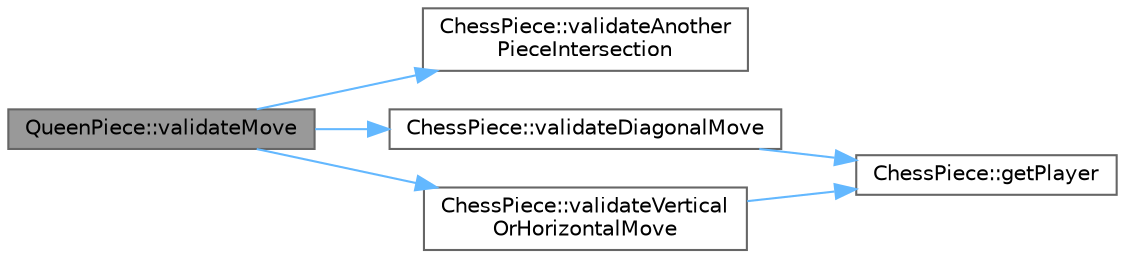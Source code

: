 digraph "QueenPiece::validateMove"
{
 // LATEX_PDF_SIZE
  bgcolor="transparent";
  edge [fontname=Helvetica,fontsize=10,labelfontname=Helvetica,labelfontsize=10];
  node [fontname=Helvetica,fontsize=10,shape=box,height=0.2,width=0.4];
  rankdir="LR";
  Node1 [id="Node000001",label="QueenPiece::validateMove",height=0.2,width=0.4,color="gray40", fillcolor="grey60", style="filled", fontcolor="black",tooltip="Validates the move of the queen piece to the specified position."];
  Node1 -> Node2 [id="edge6_Node000001_Node000002",color="steelblue1",style="solid",tooltip=" "];
  Node2 [id="Node000002",label="ChessPiece::validateAnother\lPieceIntersection",height=0.2,width=0.4,color="grey40", fillcolor="white", style="filled",URL="$class_chess_piece.html#a93b460de9600b44d35168e4180cc6288",tooltip="Validates the intersection with another chess piece for the chess piece."];
  Node1 -> Node3 [id="edge7_Node000001_Node000003",color="steelblue1",style="solid",tooltip=" "];
  Node3 [id="Node000003",label="ChessPiece::validateDiagonalMove",height=0.2,width=0.4,color="grey40", fillcolor="white", style="filled",URL="$class_chess_piece.html#a63f27383ff9fa386a1350623d35218b4",tooltip="Validates a diagonal move for the chess piece."];
  Node3 -> Node4 [id="edge8_Node000003_Node000004",color="steelblue1",style="solid",tooltip=" "];
  Node4 [id="Node000004",label="ChessPiece::getPlayer",height=0.2,width=0.4,color="grey40", fillcolor="white", style="filled",URL="$class_chess_piece.html#aa449c4e3dd08c3f3aa08309a6bf59062",tooltip="Gets the player to whom the chess piece belongs."];
  Node1 -> Node5 [id="edge9_Node000001_Node000005",color="steelblue1",style="solid",tooltip=" "];
  Node5 [id="Node000005",label="ChessPiece::validateVertical\lOrHorizontalMove",height=0.2,width=0.4,color="grey40", fillcolor="white", style="filled",URL="$class_chess_piece.html#adf77f2c7208baf41bfd6417692f973ee",tooltip="Validates a vertical or horizontal move for the chess piece."];
  Node5 -> Node4 [id="edge10_Node000005_Node000004",color="steelblue1",style="solid",tooltip=" "];
}
